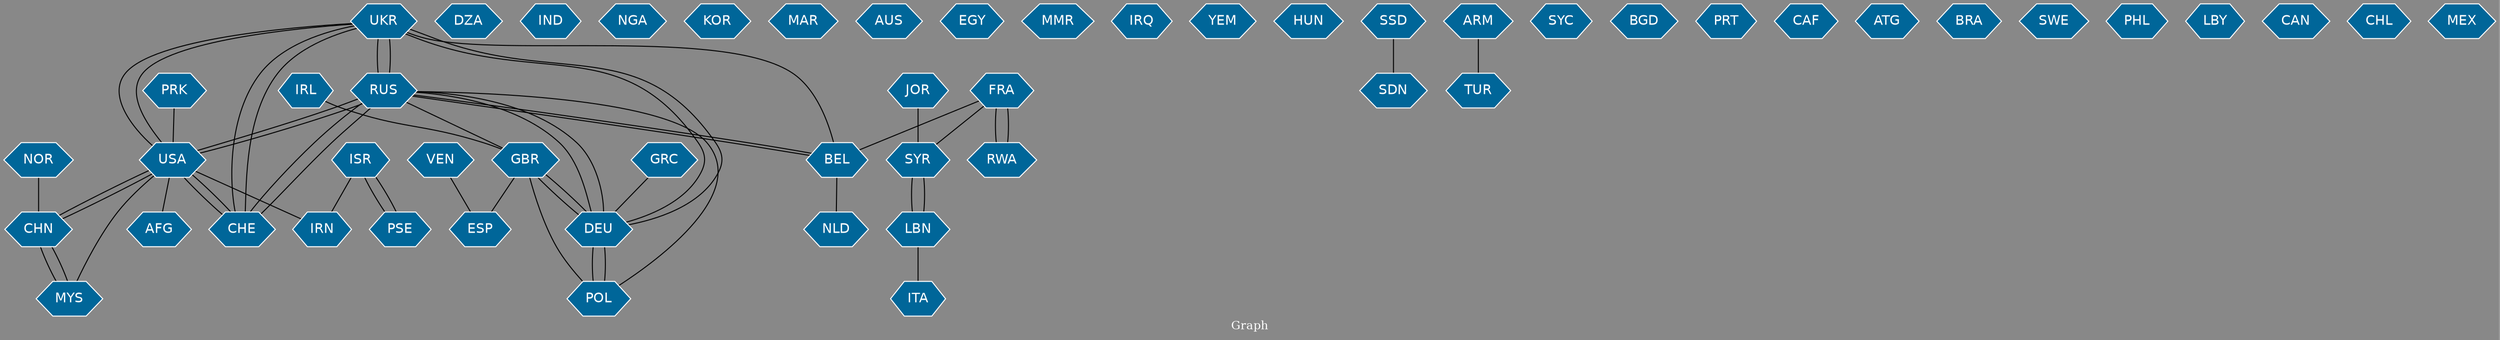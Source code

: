 // Countries together in item graph
graph {
	graph [bgcolor="#888888" fontcolor=white fontsize=12 label="Graph" outputorder=edgesfirst overlap=prism]
	node [color=white fillcolor="#006699" fontcolor=white fontname=Helvetica shape=hexagon style=filled]
	edge [arrowhead=open color=black fontcolor=white fontname=Courier fontsize=12]
		UKR [label=UKR]
		RUS [label=RUS]
		CHN [label=CHN]
		LBN [label=LBN]
		SYR [label=SYR]
		USA [label=USA]
		ISR [label=ISR]
		PSE [label=PSE]
		NOR [label=NOR]
		DZA [label=DZA]
		IND [label=IND]
		GBR [label=GBR]
		NGA [label=NGA]
		KOR [label=KOR]
		MAR [label=MAR]
		AUS [label=AUS]
		ITA [label=ITA]
		EGY [label=EGY]
		DEU [label=DEU]
		MMR [label=MMR]
		FRA [label=FRA]
		RWA [label=RWA]
		IRQ [label=IRQ]
		YEM [label=YEM]
		HUN [label=HUN]
		CHE [label=CHE]
		NLD [label=NLD]
		MYS [label=MYS]
		PRK [label=PRK]
		AFG [label=AFG]
		SSD [label=SSD]
		SDN [label=SDN]
		TUR [label=TUR]
		POL [label=POL]
		SYC [label=SYC]
		IRL [label=IRL]
		BGD [label=BGD]
		PRT [label=PRT]
		VEN [label=VEN]
		ESP [label=ESP]
		BEL [label=BEL]
		CAF [label=CAF]
		ATG [label=ATG]
		BRA [label=BRA]
		ARM [label=ARM]
		SWE [label=SWE]
		PHL [label=PHL]
		IRN [label=IRN]
		LBY [label=LBY]
		CAN [label=CAN]
		CHL [label=CHL]
		GRC [label=GRC]
		MEX [label=MEX]
		JOR [label=JOR]
			RWA -- FRA [weight=2]
			FRA -- BEL [weight=1]
			DEU -- UKR [weight=1]
			ISR -- PSE [weight=3]
			USA -- AFG [weight=3]
			UKR -- RUS [weight=22]
			CHN -- USA [weight=1]
			CHE -- RUS [weight=1]
			DEU -- POL [weight=1]
			BEL -- NLD [weight=1]
			LBN -- ITA [weight=1]
			USA -- CHE [weight=1]
			UKR -- DEU [weight=1]
			RUS -- CHE [weight=2]
			MYS -- USA [weight=2]
			ARM -- TUR [weight=1]
			UKR -- CHE [weight=3]
			CHE -- USA [weight=1]
			DEU -- RUS [weight=2]
			DEU -- GBR [weight=1]
			FRA -- SYR [weight=1]
			GBR -- DEU [weight=1]
			RUS -- POL [weight=2]
			ISR -- IRN [weight=1]
			IRL -- GBR [weight=1]
			RUS -- USA [weight=4]
			CHE -- UKR [weight=2]
			LBN -- SYR [weight=3]
			UKR -- USA [weight=4]
			RUS -- DEU [weight=3]
			USA -- RUS [weight=8]
			MYS -- CHN [weight=1]
			RUS -- GBR [weight=2]
			PSE -- ISR [weight=3]
			GBR -- ESP [weight=1]
			GBR -- POL [weight=2]
			SYR -- LBN [weight=2]
			GRC -- DEU [weight=1]
			JOR -- SYR [weight=1]
			USA -- CHN [weight=2]
			UKR -- BEL [weight=1]
			POL -- DEU [weight=1]
			CHN -- MYS [weight=1]
			VEN -- ESP [weight=2]
			NOR -- CHN [weight=2]
			BEL -- RUS [weight=1]
			FRA -- RWA [weight=1]
			PRK -- USA [weight=2]
			SSD -- SDN [weight=3]
			RUS -- BEL [weight=1]
			RUS -- UKR [weight=18]
			USA -- UKR [weight=3]
			USA -- IRN [weight=1]
}